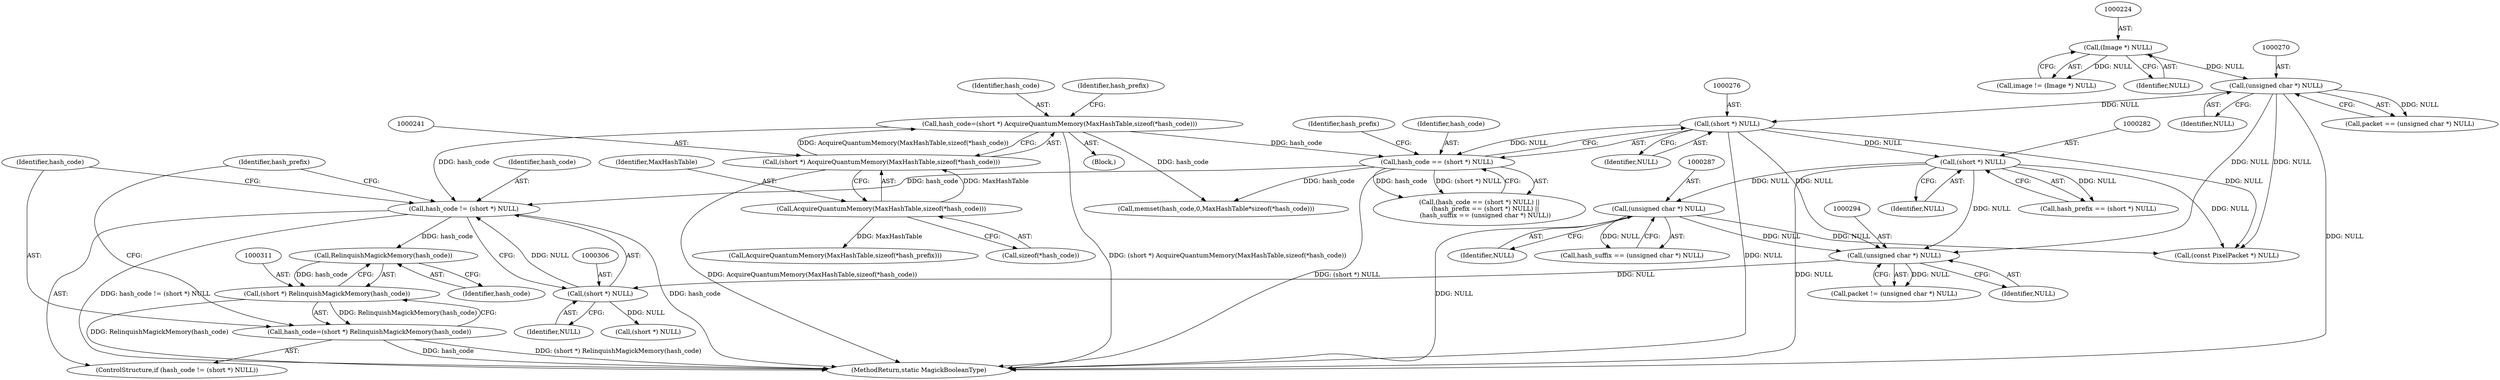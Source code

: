digraph "0_ImageMagick6_19651f3db63fa1511ed83a348c4c82fa553f8d01@pointer" {
"1000303" [label="(Call,hash_code != (short *) NULL)"];
"1000238" [label="(Call,hash_code=(short *) AcquireQuantumMemory(MaxHashTable,sizeof(*hash_code)))"];
"1000240" [label="(Call,(short *) AcquireQuantumMemory(MaxHashTable,sizeof(*hash_code)))"];
"1000242" [label="(Call,AcquireQuantumMemory(MaxHashTable,sizeof(*hash_code)))"];
"1000273" [label="(Call,hash_code == (short *) NULL)"];
"1000275" [label="(Call,(short *) NULL)"];
"1000269" [label="(Call,(unsigned char *) NULL)"];
"1000223" [label="(Call,(Image *) NULL)"];
"1000305" [label="(Call,(short *) NULL)"];
"1000293" [label="(Call,(unsigned char *) NULL)"];
"1000281" [label="(Call,(short *) NULL)"];
"1000286" [label="(Call,(unsigned char *) NULL)"];
"1000312" [label="(Call,RelinquishMagickMemory(hash_code))"];
"1000310" [label="(Call,(short *) RelinquishMagickMemory(hash_code))"];
"1000308" [label="(Call,hash_code=(short *) RelinquishMagickMemory(hash_code))"];
"1000116" [label="(Block,)"];
"1000283" [label="(Identifier,NULL)"];
"1000288" [label="(Identifier,NULL)"];
"1000267" [label="(Call,packet == (unsigned char *) NULL)"];
"1000239" [label="(Identifier,hash_code)"];
"1000275" [label="(Call,(short *) NULL)"];
"1000280" [label="(Identifier,hash_prefix)"];
"1000279" [label="(Call,hash_prefix == (short *) NULL)"];
"1000291" [label="(Call,packet != (unsigned char *) NULL)"];
"1000310" [label="(Call,(short *) RelinquishMagickMemory(hash_code))"];
"1000277" [label="(Identifier,NULL)"];
"1000313" [label="(Identifier,hash_code)"];
"1000309" [label="(Identifier,hash_code)"];
"1000295" [label="(Identifier,NULL)"];
"1000286" [label="(Call,(unsigned char *) NULL)"];
"1000251" [label="(Call,AcquireQuantumMemory(MaxHashTable,sizeof(*hash_prefix)))"];
"1000852" [label="(MethodReturn,static MagickBooleanType)"];
"1000269" [label="(Call,(unsigned char *) NULL)"];
"1000272" [label="(Call,(hash_code == (short *) NULL) ||\n      (hash_prefix == (short *) NULL) ||\n      (hash_suffix == (unsigned char *) NULL))"];
"1000240" [label="(Call,(short *) AcquireQuantumMemory(MaxHashTable,sizeof(*hash_code)))"];
"1000281" [label="(Call,(short *) NULL)"];
"1000248" [label="(Identifier,hash_prefix)"];
"1000302" [label="(ControlStructure,if (hash_code != (short *) NULL))"];
"1000244" [label="(Call,sizeof(*hash_code))"];
"1000273" [label="(Call,hash_code == (short *) NULL)"];
"1000221" [label="(Call,image != (Image *) NULL)"];
"1000352" [label="(Call,memset(hash_code,0,MaxHashTable*sizeof(*hash_code)))"];
"1000242" [label="(Call,AcquireQuantumMemory(MaxHashTable,sizeof(*hash_code)))"];
"1000284" [label="(Call,hash_suffix == (unsigned char *) NULL)"];
"1000271" [label="(Identifier,NULL)"];
"1000238" [label="(Call,hash_code=(short *) AcquireQuantumMemory(MaxHashTable,sizeof(*hash_code)))"];
"1000312" [label="(Call,RelinquishMagickMemory(hash_code))"];
"1000303" [label="(Call,hash_code != (short *) NULL)"];
"1000243" [label="(Identifier,MaxHashTable)"];
"1000293" [label="(Call,(unsigned char *) NULL)"];
"1000304" [label="(Identifier,hash_code)"];
"1000223" [label="(Call,(Image *) NULL)"];
"1000225" [label="(Identifier,NULL)"];
"1000317" [label="(Call,(short *) NULL)"];
"1000305" [label="(Call,(short *) NULL)"];
"1000308" [label="(Call,hash_code=(short *) RelinquishMagickMemory(hash_code))"];
"1000307" [label="(Identifier,NULL)"];
"1000316" [label="(Identifier,hash_prefix)"];
"1000274" [label="(Identifier,hash_code)"];
"1000460" [label="(Call,(const PixelPacket *) NULL)"];
"1000303" -> "1000302"  [label="AST: "];
"1000303" -> "1000305"  [label="CFG: "];
"1000304" -> "1000303"  [label="AST: "];
"1000305" -> "1000303"  [label="AST: "];
"1000309" -> "1000303"  [label="CFG: "];
"1000316" -> "1000303"  [label="CFG: "];
"1000303" -> "1000852"  [label="DDG: hash_code"];
"1000303" -> "1000852"  [label="DDG: hash_code != (short *) NULL"];
"1000238" -> "1000303"  [label="DDG: hash_code"];
"1000273" -> "1000303"  [label="DDG: hash_code"];
"1000305" -> "1000303"  [label="DDG: NULL"];
"1000303" -> "1000312"  [label="DDG: hash_code"];
"1000238" -> "1000116"  [label="AST: "];
"1000238" -> "1000240"  [label="CFG: "];
"1000239" -> "1000238"  [label="AST: "];
"1000240" -> "1000238"  [label="AST: "];
"1000248" -> "1000238"  [label="CFG: "];
"1000238" -> "1000852"  [label="DDG: (short *) AcquireQuantumMemory(MaxHashTable,sizeof(*hash_code))"];
"1000240" -> "1000238"  [label="DDG: AcquireQuantumMemory(MaxHashTable,sizeof(*hash_code))"];
"1000238" -> "1000273"  [label="DDG: hash_code"];
"1000238" -> "1000352"  [label="DDG: hash_code"];
"1000240" -> "1000242"  [label="CFG: "];
"1000241" -> "1000240"  [label="AST: "];
"1000242" -> "1000240"  [label="AST: "];
"1000240" -> "1000852"  [label="DDG: AcquireQuantumMemory(MaxHashTable,sizeof(*hash_code))"];
"1000242" -> "1000240"  [label="DDG: MaxHashTable"];
"1000242" -> "1000244"  [label="CFG: "];
"1000243" -> "1000242"  [label="AST: "];
"1000244" -> "1000242"  [label="AST: "];
"1000242" -> "1000251"  [label="DDG: MaxHashTable"];
"1000273" -> "1000272"  [label="AST: "];
"1000273" -> "1000275"  [label="CFG: "];
"1000274" -> "1000273"  [label="AST: "];
"1000275" -> "1000273"  [label="AST: "];
"1000280" -> "1000273"  [label="CFG: "];
"1000272" -> "1000273"  [label="CFG: "];
"1000273" -> "1000852"  [label="DDG: (short *) NULL"];
"1000273" -> "1000272"  [label="DDG: hash_code"];
"1000273" -> "1000272"  [label="DDG: (short *) NULL"];
"1000275" -> "1000273"  [label="DDG: NULL"];
"1000273" -> "1000352"  [label="DDG: hash_code"];
"1000275" -> "1000277"  [label="CFG: "];
"1000276" -> "1000275"  [label="AST: "];
"1000277" -> "1000275"  [label="AST: "];
"1000275" -> "1000852"  [label="DDG: NULL"];
"1000269" -> "1000275"  [label="DDG: NULL"];
"1000275" -> "1000281"  [label="DDG: NULL"];
"1000275" -> "1000293"  [label="DDG: NULL"];
"1000275" -> "1000460"  [label="DDG: NULL"];
"1000269" -> "1000267"  [label="AST: "];
"1000269" -> "1000271"  [label="CFG: "];
"1000270" -> "1000269"  [label="AST: "];
"1000271" -> "1000269"  [label="AST: "];
"1000267" -> "1000269"  [label="CFG: "];
"1000269" -> "1000852"  [label="DDG: NULL"];
"1000269" -> "1000267"  [label="DDG: NULL"];
"1000223" -> "1000269"  [label="DDG: NULL"];
"1000269" -> "1000293"  [label="DDG: NULL"];
"1000269" -> "1000460"  [label="DDG: NULL"];
"1000223" -> "1000221"  [label="AST: "];
"1000223" -> "1000225"  [label="CFG: "];
"1000224" -> "1000223"  [label="AST: "];
"1000225" -> "1000223"  [label="AST: "];
"1000221" -> "1000223"  [label="CFG: "];
"1000223" -> "1000221"  [label="DDG: NULL"];
"1000305" -> "1000307"  [label="CFG: "];
"1000306" -> "1000305"  [label="AST: "];
"1000307" -> "1000305"  [label="AST: "];
"1000293" -> "1000305"  [label="DDG: NULL"];
"1000305" -> "1000317"  [label="DDG: NULL"];
"1000293" -> "1000291"  [label="AST: "];
"1000293" -> "1000295"  [label="CFG: "];
"1000294" -> "1000293"  [label="AST: "];
"1000295" -> "1000293"  [label="AST: "];
"1000291" -> "1000293"  [label="CFG: "];
"1000293" -> "1000291"  [label="DDG: NULL"];
"1000281" -> "1000293"  [label="DDG: NULL"];
"1000286" -> "1000293"  [label="DDG: NULL"];
"1000281" -> "1000279"  [label="AST: "];
"1000281" -> "1000283"  [label="CFG: "];
"1000282" -> "1000281"  [label="AST: "];
"1000283" -> "1000281"  [label="AST: "];
"1000279" -> "1000281"  [label="CFG: "];
"1000281" -> "1000852"  [label="DDG: NULL"];
"1000281" -> "1000279"  [label="DDG: NULL"];
"1000281" -> "1000286"  [label="DDG: NULL"];
"1000281" -> "1000460"  [label="DDG: NULL"];
"1000286" -> "1000284"  [label="AST: "];
"1000286" -> "1000288"  [label="CFG: "];
"1000287" -> "1000286"  [label="AST: "];
"1000288" -> "1000286"  [label="AST: "];
"1000284" -> "1000286"  [label="CFG: "];
"1000286" -> "1000852"  [label="DDG: NULL"];
"1000286" -> "1000284"  [label="DDG: NULL"];
"1000286" -> "1000460"  [label="DDG: NULL"];
"1000312" -> "1000310"  [label="AST: "];
"1000312" -> "1000313"  [label="CFG: "];
"1000313" -> "1000312"  [label="AST: "];
"1000310" -> "1000312"  [label="CFG: "];
"1000312" -> "1000310"  [label="DDG: hash_code"];
"1000310" -> "1000308"  [label="AST: "];
"1000311" -> "1000310"  [label="AST: "];
"1000308" -> "1000310"  [label="CFG: "];
"1000310" -> "1000852"  [label="DDG: RelinquishMagickMemory(hash_code)"];
"1000310" -> "1000308"  [label="DDG: RelinquishMagickMemory(hash_code)"];
"1000308" -> "1000302"  [label="AST: "];
"1000309" -> "1000308"  [label="AST: "];
"1000316" -> "1000308"  [label="CFG: "];
"1000308" -> "1000852"  [label="DDG: (short *) RelinquishMagickMemory(hash_code)"];
"1000308" -> "1000852"  [label="DDG: hash_code"];
}
